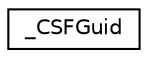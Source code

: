 digraph "Graphical Class Hierarchy"
{
 // LATEX_PDF_SIZE
  edge [fontname="Helvetica",fontsize="10",labelfontname="Helvetica",labelfontsize="10"];
  node [fontname="Helvetica",fontsize="10",shape=record];
  rankdir="LR";
  Node0 [label="_CSFGuid",height=0.2,width=0.4,color="black", fillcolor="white", style="filled",URL="$struct___c_s_f_guid.html",tooltip=" "];
}
